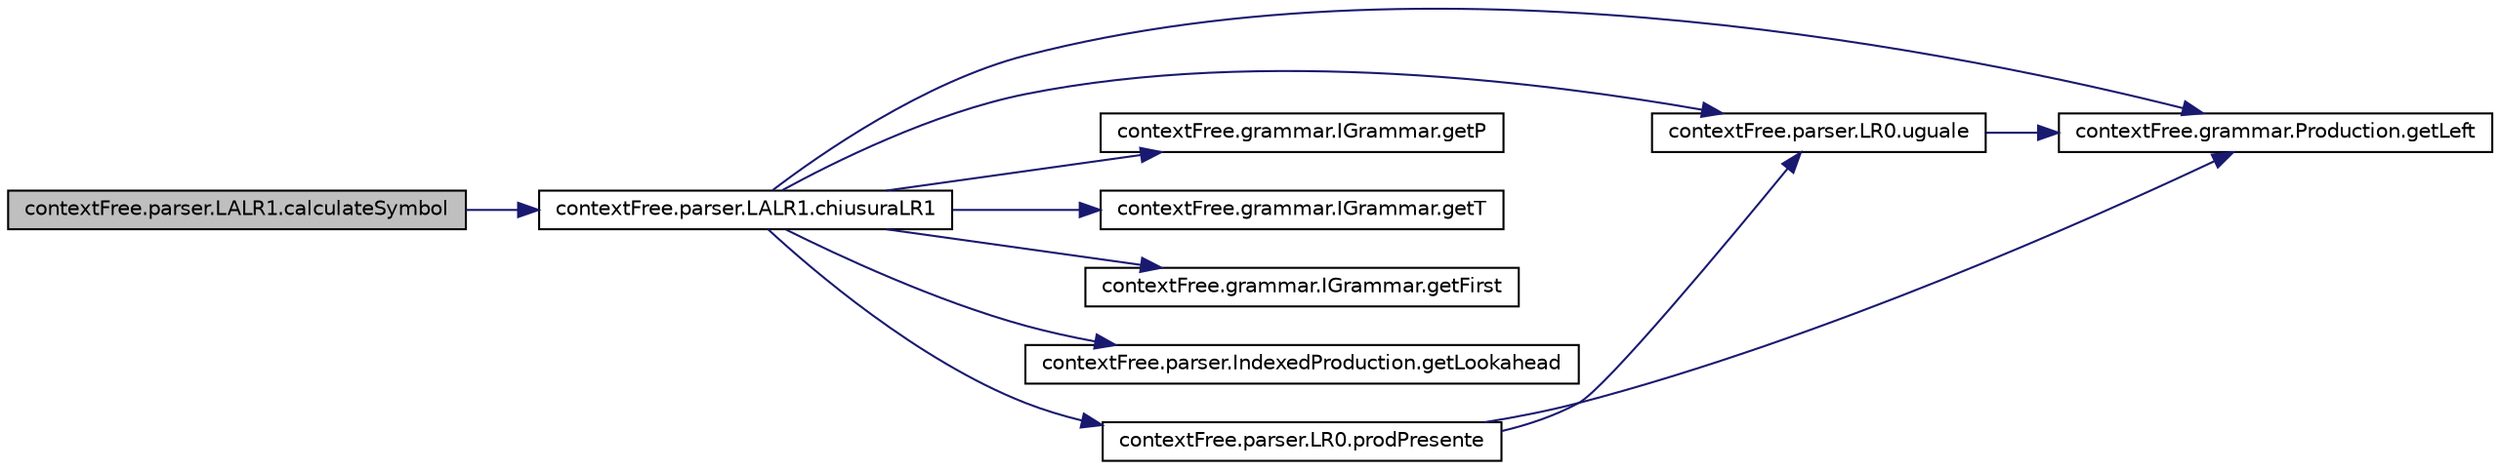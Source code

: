 digraph G
{
  edge [fontname="Helvetica",fontsize="10",labelfontname="Helvetica",labelfontsize="10"];
  node [fontname="Helvetica",fontsize="10",shape=record];
  rankdir="LR";
  Node1 [label="contextFree.parser.LALR1.calculateSymbol",height=0.2,width=0.4,color="black", fillcolor="grey75", style="filled" fontcolor="black"];
  Node1 -> Node2 [color="midnightblue",fontsize="10",style="solid",fontname="Helvetica"];
  Node2 [label="contextFree.parser.LALR1.chiusuraLR1",height=0.2,width=0.4,color="black", fillcolor="white", style="filled",URL="$classcontext_free_1_1parser_1_1_l_a_l_r1.html#ac711dbbc2be25d15c1a8aade7579e94e",tooltip="Passed a list of production I that form the kernel of a state, return closing it, and the lookahead s..."];
  Node2 -> Node3 [color="midnightblue",fontsize="10",style="solid",fontname="Helvetica"];
  Node3 [label="contextFree.parser.LR0.uguale",height=0.2,width=0.4,color="black", fillcolor="white", style="filled",URL="$classcontext_free_1_1parser_1_1_l_r0.html#a8de929e041a5a1a273e6ddd05dc7e0ca",tooltip="checks if a state is present in an automaton"];
  Node3 -> Node4 [color="midnightblue",fontsize="10",style="solid",fontname="Helvetica"];
  Node4 [label="contextFree.grammar.Production.getLeft",height=0.2,width=0.4,color="black", fillcolor="white", style="filled",URL="$classcontext_free_1_1grammar_1_1_production.html#a6b42819c4b8af1aa759edf3ad5978f67"];
  Node2 -> Node5 [color="midnightblue",fontsize="10",style="solid",fontname="Helvetica"];
  Node5 [label="contextFree.grammar.IGrammar.getP",height=0.2,width=0.4,color="black", fillcolor="white", style="filled",URL="$interfacecontext_free_1_1grammar_1_1_i_grammar.html#a629ab4dc36a869b93fa239a3fee760f9",tooltip="Get production list."];
  Node2 -> Node4 [color="midnightblue",fontsize="10",style="solid",fontname="Helvetica"];
  Node2 -> Node6 [color="midnightblue",fontsize="10",style="solid",fontname="Helvetica"];
  Node6 [label="contextFree.grammar.IGrammar.getT",height=0.2,width=0.4,color="black", fillcolor="white", style="filled",URL="$interfacecontext_free_1_1grammar_1_1_i_grammar.html#a996f5e0bed5a6ac469b764f56d420fb1",tooltip="Get terminal symbols list."];
  Node2 -> Node7 [color="midnightblue",fontsize="10",style="solid",fontname="Helvetica"];
  Node7 [label="contextFree.grammar.IGrammar.getFirst",height=0.2,width=0.4,color="black", fillcolor="white", style="filled",URL="$interfacecontext_free_1_1grammar_1_1_i_grammar.html#a256e9280e008a7c709ccb80725ccc0f2",tooltip="Get the list of first for the grammar."];
  Node2 -> Node8 [color="midnightblue",fontsize="10",style="solid",fontname="Helvetica"];
  Node8 [label="contextFree.parser.IndexedProduction.getLookahead",height=0.2,width=0.4,color="black", fillcolor="white", style="filled",URL="$classcontext_free_1_1parser_1_1_indexed_production.html#a94e0e318a96518ee50607e682e7f0382"];
  Node2 -> Node9 [color="midnightblue",fontsize="10",style="solid",fontname="Helvetica"];
  Node9 [label="contextFree.parser.LR0.prodPresente",height=0.2,width=0.4,color="black", fillcolor="white", style="filled",URL="$classcontext_free_1_1parser_1_1_l_r0.html#a242530010547a830ad1b9c35a724a7e6",tooltip="checks if a production is already in a list of productions."];
  Node9 -> Node3 [color="midnightblue",fontsize="10",style="solid",fontname="Helvetica"];
  Node9 -> Node4 [color="midnightblue",fontsize="10",style="solid",fontname="Helvetica"];
}
